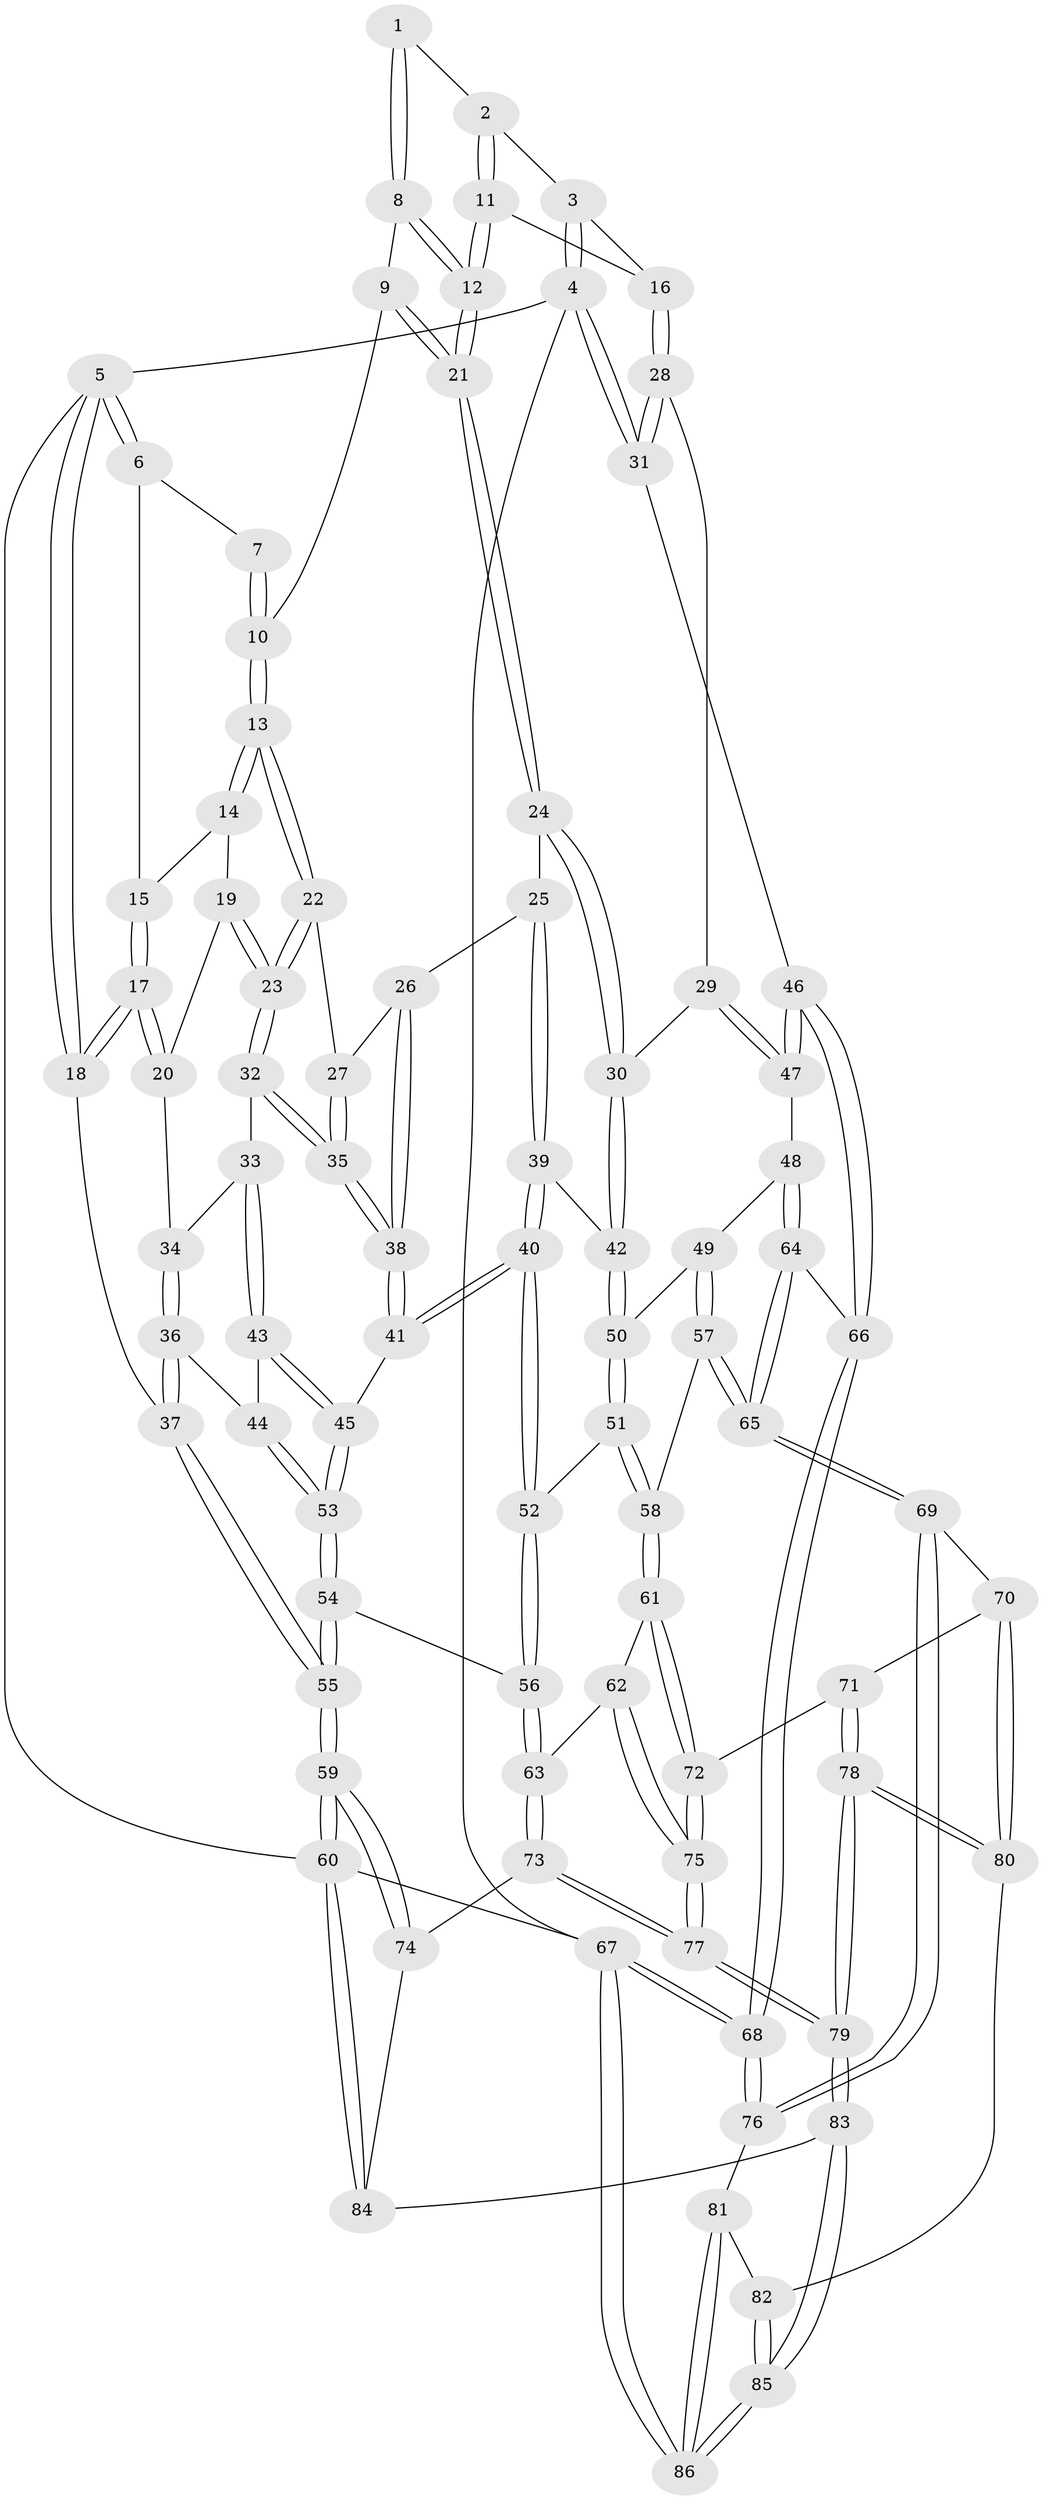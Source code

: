 // coarse degree distribution, {4: 0.45, 5: 0.4166666666666667, 6: 0.08333333333333333, 3: 0.05}
// Generated by graph-tools (version 1.1) at 2025/24/03/03/25 07:24:40]
// undirected, 86 vertices, 212 edges
graph export_dot {
graph [start="1"]
  node [color=gray90,style=filled];
  1 [pos="+0.674104260631206+0"];
  2 [pos="+0.6886535252139716+0"];
  3 [pos="+1+0"];
  4 [pos="+1+0"];
  5 [pos="+0+0"];
  6 [pos="+0.23988121732588255+0"];
  7 [pos="+0.4285186999181351+0"];
  8 [pos="+0.6534281301223552+0"];
  9 [pos="+0.53328348301752+0.11472887569365395"];
  10 [pos="+0.4889258528423414+0.12009061627740086"];
  11 [pos="+0.7853507353467344+0.12633419991763206"];
  12 [pos="+0.6965588512789942+0.14736246443638776"];
  13 [pos="+0.48006379830526497+0.12587842545029854"];
  14 [pos="+0.28057813233753814+0.013900878937308304"];
  15 [pos="+0.2522361434459757+0"];
  16 [pos="+0.8535258710262269+0.12877249793771575"];
  17 [pos="+0.0695044397860754+0.16967824551981717"];
  18 [pos="+0+0.241913947523867"];
  19 [pos="+0.26666821222684833+0.10403033484408708"];
  20 [pos="+0.2173060162390756+0.1604130436055568"];
  21 [pos="+0.6609583490913021+0.19076046458852491"];
  22 [pos="+0.4687489892529412+0.14903914850661087"];
  23 [pos="+0.37734082483905146+0.21508033257735582"];
  24 [pos="+0.6611015338439449+0.2108997776706692"];
  25 [pos="+0.5410208487042681+0.26517517932079526"];
  26 [pos="+0.5278571861685162+0.263888706863912"];
  27 [pos="+0.49000729999713716+0.2010439818761045"];
  28 [pos="+0.911229232734612+0.23125557862430518"];
  29 [pos="+0.7321792454477418+0.3329990376440204"];
  30 [pos="+0.7184520149232922+0.3319758466774941"];
  31 [pos="+1+0.3218201366789182"];
  32 [pos="+0.3606078897679454+0.3088884416471953"];
  33 [pos="+0.29644338441326623+0.3181382285111224"];
  34 [pos="+0.2243868978309471+0.20519039969521102"];
  35 [pos="+0.4130815101973897+0.3499906990657234"];
  36 [pos="+0.09137071687695325+0.3562300973476254"];
  37 [pos="+0+0.3544987260657002"];
  38 [pos="+0.4188109240235498+0.3551597014287244"];
  39 [pos="+0.5764062781582631+0.3646096752533701"];
  40 [pos="+0.4643104517991624+0.41851802522106907"];
  41 [pos="+0.4330387460628071+0.3850169290574437"];
  42 [pos="+0.6884899456096197+0.36478016595384155"];
  43 [pos="+0.25457679348339207+0.35049330771627996"];
  44 [pos="+0.20205621352286202+0.3786066966700047"];
  45 [pos="+0.3274594418429849+0.4586429317520377"];
  46 [pos="+1+0.4139433083753535"];
  47 [pos="+0.8539581687273263+0.4489707291342954"];
  48 [pos="+0.792740179155202+0.5548682184266103"];
  49 [pos="+0.6815174824506621+0.5044141668803934"];
  50 [pos="+0.6660440868872649+0.4763164977939759"];
  51 [pos="+0.49227806320536416+0.5069336159955231"];
  52 [pos="+0.4830847141805941+0.501201449143202"];
  53 [pos="+0.2620871489292922+0.5668898005600499"];
  54 [pos="+0.2627222068798027+0.6306915142680651"];
  55 [pos="+0+0.6739671876221555"];
  56 [pos="+0.28185856197500336+0.6401824073125744"];
  57 [pos="+0.6321952283388492+0.6232959886984406"];
  58 [pos="+0.5577431785035556+0.6352082783560318"];
  59 [pos="+0+0.9878613498154992"];
  60 [pos="+0+1"];
  61 [pos="+0.5230382576999532+0.7095016378834259"];
  62 [pos="+0.47836331108788377+0.7227266402481879"];
  63 [pos="+0.3287556713508156+0.7087017620363543"];
  64 [pos="+0.8269382859841287+0.6703962910342137"];
  65 [pos="+0.7867921718615939+0.7279855408720572"];
  66 [pos="+1+0.587318512518423"];
  67 [pos="+1+1"];
  68 [pos="+1+0.9275345938084557"];
  69 [pos="+0.7789380746182655+0.7711518831991082"];
  70 [pos="+0.7535076102358779+0.790382978213955"];
  71 [pos="+0.6898142613813878+0.8091965510906249"];
  72 [pos="+0.6046060696287189+0.7885880582139334"];
  73 [pos="+0.3245738465511344+0.7720081833411904"];
  74 [pos="+0.2617910149027985+0.8735722659379812"];
  75 [pos="+0.4833362954468842+0.9223756946934151"];
  76 [pos="+0.877422579192997+0.8489550113986819"];
  77 [pos="+0.47445829630012426+0.9436240122732715"];
  78 [pos="+0.6217465798426625+0.9447812037418485"];
  79 [pos="+0.4893879946452321+1"];
  80 [pos="+0.7509650058771279+0.9437872852239124"];
  81 [pos="+0.8548006908851601+0.9666059341000816"];
  82 [pos="+0.7532447697767721+0.9554860872274311"];
  83 [pos="+0.4861072451628206+1"];
  84 [pos="+0.43249501084369296+1"];
  85 [pos="+0.6734811333163422+1"];
  86 [pos="+0.9735627970909605+1"];
  1 -- 2;
  1 -- 8;
  1 -- 8;
  2 -- 3;
  2 -- 11;
  2 -- 11;
  3 -- 4;
  3 -- 4;
  3 -- 16;
  4 -- 5;
  4 -- 31;
  4 -- 31;
  4 -- 67;
  5 -- 6;
  5 -- 6;
  5 -- 18;
  5 -- 18;
  5 -- 60;
  6 -- 7;
  6 -- 15;
  7 -- 10;
  7 -- 10;
  8 -- 9;
  8 -- 12;
  8 -- 12;
  9 -- 10;
  9 -- 21;
  9 -- 21;
  10 -- 13;
  10 -- 13;
  11 -- 12;
  11 -- 12;
  11 -- 16;
  12 -- 21;
  12 -- 21;
  13 -- 14;
  13 -- 14;
  13 -- 22;
  13 -- 22;
  14 -- 15;
  14 -- 19;
  15 -- 17;
  15 -- 17;
  16 -- 28;
  16 -- 28;
  17 -- 18;
  17 -- 18;
  17 -- 20;
  17 -- 20;
  18 -- 37;
  19 -- 20;
  19 -- 23;
  19 -- 23;
  20 -- 34;
  21 -- 24;
  21 -- 24;
  22 -- 23;
  22 -- 23;
  22 -- 27;
  23 -- 32;
  23 -- 32;
  24 -- 25;
  24 -- 30;
  24 -- 30;
  25 -- 26;
  25 -- 39;
  25 -- 39;
  26 -- 27;
  26 -- 38;
  26 -- 38;
  27 -- 35;
  27 -- 35;
  28 -- 29;
  28 -- 31;
  28 -- 31;
  29 -- 30;
  29 -- 47;
  29 -- 47;
  30 -- 42;
  30 -- 42;
  31 -- 46;
  32 -- 33;
  32 -- 35;
  32 -- 35;
  33 -- 34;
  33 -- 43;
  33 -- 43;
  34 -- 36;
  34 -- 36;
  35 -- 38;
  35 -- 38;
  36 -- 37;
  36 -- 37;
  36 -- 44;
  37 -- 55;
  37 -- 55;
  38 -- 41;
  38 -- 41;
  39 -- 40;
  39 -- 40;
  39 -- 42;
  40 -- 41;
  40 -- 41;
  40 -- 52;
  40 -- 52;
  41 -- 45;
  42 -- 50;
  42 -- 50;
  43 -- 44;
  43 -- 45;
  43 -- 45;
  44 -- 53;
  44 -- 53;
  45 -- 53;
  45 -- 53;
  46 -- 47;
  46 -- 47;
  46 -- 66;
  46 -- 66;
  47 -- 48;
  48 -- 49;
  48 -- 64;
  48 -- 64;
  49 -- 50;
  49 -- 57;
  49 -- 57;
  50 -- 51;
  50 -- 51;
  51 -- 52;
  51 -- 58;
  51 -- 58;
  52 -- 56;
  52 -- 56;
  53 -- 54;
  53 -- 54;
  54 -- 55;
  54 -- 55;
  54 -- 56;
  55 -- 59;
  55 -- 59;
  56 -- 63;
  56 -- 63;
  57 -- 58;
  57 -- 65;
  57 -- 65;
  58 -- 61;
  58 -- 61;
  59 -- 60;
  59 -- 60;
  59 -- 74;
  59 -- 74;
  60 -- 84;
  60 -- 84;
  60 -- 67;
  61 -- 62;
  61 -- 72;
  61 -- 72;
  62 -- 63;
  62 -- 75;
  62 -- 75;
  63 -- 73;
  63 -- 73;
  64 -- 65;
  64 -- 65;
  64 -- 66;
  65 -- 69;
  65 -- 69;
  66 -- 68;
  66 -- 68;
  67 -- 68;
  67 -- 68;
  67 -- 86;
  67 -- 86;
  68 -- 76;
  68 -- 76;
  69 -- 70;
  69 -- 76;
  69 -- 76;
  70 -- 71;
  70 -- 80;
  70 -- 80;
  71 -- 72;
  71 -- 78;
  71 -- 78;
  72 -- 75;
  72 -- 75;
  73 -- 74;
  73 -- 77;
  73 -- 77;
  74 -- 84;
  75 -- 77;
  75 -- 77;
  76 -- 81;
  77 -- 79;
  77 -- 79;
  78 -- 79;
  78 -- 79;
  78 -- 80;
  78 -- 80;
  79 -- 83;
  79 -- 83;
  80 -- 82;
  81 -- 82;
  81 -- 86;
  81 -- 86;
  82 -- 85;
  82 -- 85;
  83 -- 84;
  83 -- 85;
  83 -- 85;
  85 -- 86;
  85 -- 86;
}
